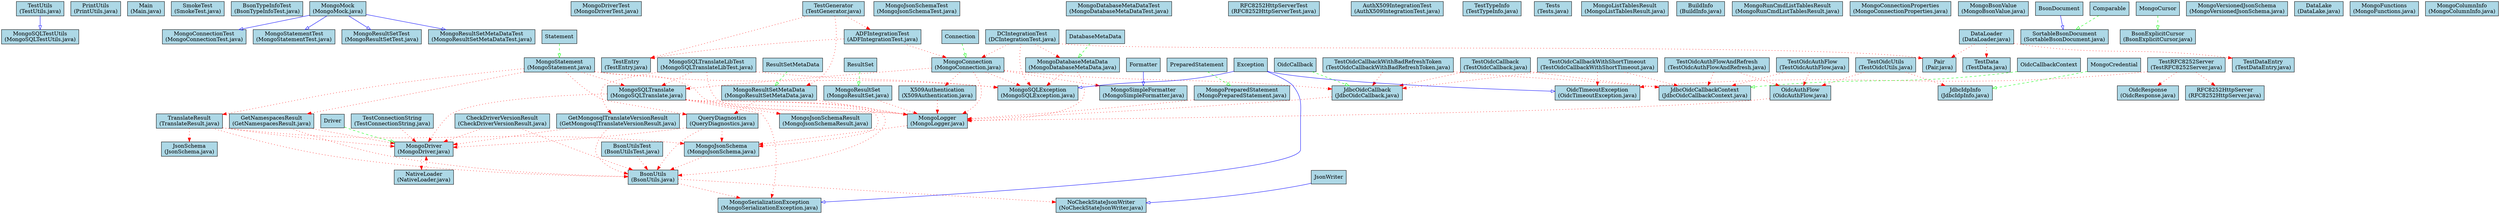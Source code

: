 digraph Architecture {
    rankdir=TB;
    node [shape=box, style=filled, fillcolor=lightblue];

    "TestUtils" [label="TestUtils\n(TestUtils.java)"];
    "MongoSQLTestUtils" [label="MongoSQLTestUtils\n(MongoSQLTestUtils.java)"];
    "PrintUtils" [label="PrintUtils\n(PrintUtils.java)"];
    "Main" [label="Main\n(Main.java)"];
    "SmokeTest" [label="SmokeTest\n(SmokeTest.java)"];
    "BsonTypeInfoTest" [label="BsonTypeInfoTest\n(BsonTypeInfoTest.java)"];
    "MongoMock" [label="MongoMock\n(MongoMock.java)"];
    "MongoDriverTest" [label="MongoDriverTest\n(MongoDriverTest.java)"];
    "MongoConnectionTest" [label="MongoConnectionTest\n(MongoConnectionTest.java)"];
    "TestConnectionString" [label="TestConnectionString\n(TestConnectionString.java)"];
    "MongoJsonSchemaTest" [label="MongoJsonSchemaTest\n(MongoJsonSchemaTest.java)"];
    "BsonUtilsTest" [label="BsonUtilsTest\n(BsonUtilsTest.java)"];
    "MongoDatabaseMetaDataTest" [label="MongoDatabaseMetaDataTest\n(MongoDatabaseMetaDataTest.java)"];
    "MongoSQLTranslateLibTest" [label="MongoSQLTranslateLibTest\n(MongoSQLTranslateLibTest.java)"];
    "MongoStatementTest" [label="MongoStatementTest\n(MongoStatementTest.java)"];
    "MongoResultSetTest" [label="MongoResultSetTest\n(MongoResultSetTest.java)"];
    "MongoResultSetMetaDataTest" [label="MongoResultSetMetaDataTest\n(MongoResultSetMetaDataTest.java)"];
    "RFC8252HttpServerTest" [label="RFC8252HttpServerTest\n(RFC8252HttpServerTest.java)"];
    "AuthX509IntegrationTest" [label="AuthX509IntegrationTest\n(AuthX509IntegrationTest.java)"];
    "DCIntegrationTest" [label="DCIntegrationTest\n(DCIntegrationTest.java)"];
    "ADFIntegrationTest" [label="ADFIntegrationTest\n(ADFIntegrationTest.java)"];
    "TestTypeInfo" [label="TestTypeInfo\n(TestTypeInfo.java)"];
    "TestGenerator" [label="TestGenerator\n(TestGenerator.java)"];
    "DataLoader" [label="DataLoader\n(DataLoader.java)"];
    "TestDataEntry" [label="TestDataEntry\n(TestDataEntry.java)"];
    "TestEntry" [label="TestEntry\n(TestEntry.java)"];
    "TestData" [label="TestData\n(TestData.java)"];
    "Tests" [label="Tests\n(Tests.java)"];
    "MongoListTablesResult" [label="MongoListTablesResult\n(MongoListTablesResult.java)"];
    "BuildInfo" [label="BuildInfo\n(BuildInfo.java)"];
    "MongoRunCmdListTablesResult" [label="MongoRunCmdListTablesResult\n(MongoRunCmdListTablesResult.java)"];
    "Pair" [label="Pair\n(Pair.java)"];
    "MongoConnectionProperties" [label="MongoConnectionProperties\n(MongoConnectionProperties.java)"];
    "MongoDatabaseMetaData" [label="MongoDatabaseMetaData\n(MongoDatabaseMetaData.java)"];
    "MongoResultSetMetaData" [label="MongoResultSetMetaData\n(MongoResultSetMetaData.java)"];
    "MongoBsonValue" [label="MongoBsonValue\n(MongoBsonValue.java)"];
    "MongoSerializationException" [label="MongoSerializationException\n(MongoSerializationException.java)"];
    "MongoResultSet" [label="MongoResultSet\n(MongoResultSet.java)"];
    "SortableBsonDocument" [label="SortableBsonDocument\n(SortableBsonDocument.java)"];
    "MongoDriver" [label="MongoDriver\n(MongoDriver.java)"];
    "BsonExplicitCursor" [label="BsonExplicitCursor\n(BsonExplicitCursor.java)"];
    "MongoPreparedStatement" [label="MongoPreparedStatement\n(MongoPreparedStatement.java)"];
    "MongoJsonSchemaResult" [label="MongoJsonSchemaResult\n(MongoJsonSchemaResult.java)"];
    "MongoVersionedJsonSchema" [label="MongoVersionedJsonSchema\n(MongoVersionedJsonSchema.java)"];
    "DataLake" [label="DataLake\n(DataLake.java)"];
    "MongoStatement" [label="MongoStatement\n(MongoStatement.java)"];
    "MongoFunctions" [label="MongoFunctions\n(MongoFunctions.java)"];
    "JsonSchema" [label="JsonSchema\n(JsonSchema.java)"];
    "NoCheckStateJsonWriter" [label="NoCheckStateJsonWriter\n(NoCheckStateJsonWriter.java)"];
    "MongoColumnInfo" [label="MongoColumnInfo\n(MongoColumnInfo.java)"];
    "MongoJsonSchema" [label="MongoJsonSchema\n(MongoJsonSchema.java)"];
    "MongoConnection" [label="MongoConnection\n(MongoConnection.java)"];
    "JdbcOidcCallbackContext" [label="JdbcOidcCallbackContext\n(JdbcOidcCallbackContext.java)"];
    "OidcTimeoutException" [label="OidcTimeoutException\n(OidcTimeoutException.java)"];
    "JdbcOidcCallback" [label="JdbcOidcCallback\n(JdbcOidcCallback.java)"];
    "RFC8252HttpServer" [label="RFC8252HttpServer\n(RFC8252HttpServer.java)"];
    "OidcAuthFlow" [label="OidcAuthFlow\n(OidcAuthFlow.java)"];
    "JdbcIdpInfo" [label="JdbcIdpInfo\n(JdbcIdpInfo.java)"];
    "OidcResponse" [label="OidcResponse\n(OidcResponse.java)"];
    "TestOidcUtils" [label="TestOidcUtils\n(TestOidcUtils.java)"];
    "TestOidcAuthFlowAndRefresh" [label="TestOidcAuthFlowAndRefresh\n(TestOidcAuthFlowAndRefresh.java)"];
    "TestRFC8252Server" [label="TestRFC8252Server\n(TestRFC8252Server.java)"];
    "TestOidcAuthFlow" [label="TestOidcAuthFlow\n(TestOidcAuthFlow.java)"];
    "TestOidcCallbackWithBadRefreshToken" [label="TestOidcCallbackWithBadRefreshToken\n(TestOidcCallbackWithBadRefreshToken.java)"];
    "TestOidcCallback" [label="TestOidcCallback\n(TestOidcCallback.java)"];
    "TestOidcCallbackWithShortTimeout" [label="TestOidcCallbackWithShortTimeout\n(TestOidcCallbackWithShortTimeout.java)"];
    "NativeLoader" [label="NativeLoader\n(NativeLoader.java)"];
    "BsonUtils" [label="BsonUtils\n(BsonUtils.java)"];
    "X509Authentication" [label="X509Authentication\n(X509Authentication.java)"];
    "MongoSQLException" [label="MongoSQLException\n(MongoSQLException.java)"];
    "GetNamespacesResult" [label="GetNamespacesResult\n(GetNamespacesResult.java)"];
    "TranslateResult" [label="TranslateResult\n(TranslateResult.java)"];
    "GetMongosqlTranslateVersionResult" [label="GetMongosqlTranslateVersionResult\n(GetMongosqlTranslateVersionResult.java)"];
    "MongoSQLTranslate" [label="MongoSQLTranslate\n(MongoSQLTranslate.java)"];
    "CheckDriverVersionResult" [label="CheckDriverVersionResult\n(CheckDriverVersionResult.java)"];
    "QueryDiagnostics" [label="QueryDiagnostics\n(QueryDiagnostics.java)"];
    "MongoLogger" [label="MongoLogger\n(MongoLogger.java)"];
    "MongoSimpleFormatter" [label="MongoSimpleFormatter\n(MongoSimpleFormatter.java)"];

    "TestUtils" -> "MongoSQLTestUtils" [arrowhead=empty, color=blue];
    "MongoMock" -> "MongoConnectionTest" [arrowhead=empty, color=blue];
    "TestConnectionString" -> "MongoDriver" [style=dotted, color=red];
    "BsonUtilsTest" -> "BsonUtils" [style=dotted, color=red];
    "MongoSQLTranslateLibTest" -> "MongoLogger" [style=dotted, color=red];
    "MongoSQLTranslateLibTest" -> "GetMongosqlTranslateVersionResult" [style=dotted, color=red];
    "MongoSQLTranslateLibTest" -> "MongoSQLException" [style=dotted, color=red];
    "MongoSQLTranslateLibTest" -> "MongoSQLTranslate" [style=dotted, color=red];
    "MongoMock" -> "MongoStatementTest" [arrowhead=empty, color=blue];
    "MongoMock" -> "MongoResultSetTest" [arrowhead=empty, color=blue];
    "MongoMock" -> "MongoResultSetMetaDataTest" [arrowhead=empty, color=blue];
    "DCIntegrationTest" -> "MongoConnection" [style=dotted, color=red];
    "DCIntegrationTest" -> "MongoDatabaseMetaData" [style=dotted, color=red];
    "DCIntegrationTest" -> "Pair" [style=dotted, color=red];
    "DCIntegrationTest" -> "MongoSQLException" [style=dotted, color=red];
    "ADFIntegrationTest" -> "MongoConnection" [style=dotted, color=red];
    "ADFIntegrationTest" -> "TestEntry" [style=dotted, color=red];
    "TestGenerator" -> "MongoResultSetMetaData" [style=dotted, color=red];
    "TestGenerator" -> "ADFIntegrationTest" [style=dotted, color=red];
    "TestGenerator" -> "TestEntry" [style=dotted, color=red];
    "DataLoader" -> "Pair" [style=dotted, color=red];
    "DataLoader" -> "TestData" [style=dotted, color=red];
    "DataLoader" -> "TestDataEntry" [style=dotted, color=red];
    "DatabaseMetaData" -> "MongoDatabaseMetaData" [arrowhead=empty, style=dashed, color=green];
    "MongoDatabaseMetaData" -> "MongoLogger" [style=dotted, color=red];
    "MongoDatabaseMetaData" -> "MongoSQLException" [style=dotted, color=red];
    "ResultSetMetaData" -> "MongoResultSetMetaData" [arrowhead=empty, style=dashed, color=green];
    "MongoResultSetMetaData" -> "MongoLogger" [style=dotted, color=red];
    "MongoResultSetMetaData" -> "QueryDiagnostics" [style=dotted, color=red];
    "Exception" -> "MongoSerializationException" [arrowhead=empty, color=blue];
    "ResultSet" -> "MongoResultSet" [arrowhead=empty, style=dashed, color=green];
    "MongoResultSet" -> "MongoLogger" [style=dotted, color=red];
    "BsonDocument" -> "SortableBsonDocument" [arrowhead=empty, color=blue];
    "Comparable" -> "SortableBsonDocument" [arrowhead=empty, style=dashed, color=green];
    "Driver" -> "MongoDriver" [arrowhead=empty, style=dashed, color=green];
    "MongoDriver" -> "NativeLoader" [style=dotted, color=red];
    "MongoCursor" -> "BsonExplicitCursor" [arrowhead=empty, style=dashed, color=green];
    "PreparedStatement" -> "MongoPreparedStatement" [arrowhead=empty, style=dashed, color=green];
    "MongoPreparedStatement" -> "MongoLogger" [style=dotted, color=red];
    "Statement" -> "MongoStatement" [arrowhead=empty, style=dashed, color=green];
    "MongoStatement" -> "MongoLogger" [style=dotted, color=red];
    "MongoStatement" -> "QueryDiagnostics" [style=dotted, color=red];
    "MongoStatement" -> "GetNamespacesResult" [style=dotted, color=red];
    "MongoStatement" -> "MongoSQLException" [style=dotted, color=red];
    "MongoStatement" -> "MongoSQLTranslate" [style=dotted, color=red];
    "MongoStatement" -> "TranslateResult" [style=dotted, color=red];
    "JsonWriter" -> "NoCheckStateJsonWriter" [arrowhead=empty, color=blue];
    "MongoJsonSchema" -> "BsonUtils" [style=dotted, color=red];
    "Connection" -> "MongoConnection" [arrowhead=empty, style=dashed, color=green];
    "MongoConnection" -> "MongoLogger" [style=dotted, color=red];
    "MongoConnection" -> "MongoSimpleFormatter" [style=dotted, color=red];
    "MongoConnection" -> "MongoSQLException" [style=dotted, color=red];
    "MongoConnection" -> "MongoSQLTranslate" [style=dotted, color=red];
    "MongoConnection" -> "JdbcOidcCallback" [style=dotted, color=red];
    "MongoConnection" -> "X509Authentication" [style=dotted, color=red];
    "OidcCallbackContext" -> "JdbcOidcCallbackContext" [arrowhead=empty, style=dashed, color=green];
    "Exception" -> "OidcTimeoutException" [arrowhead=empty, color=blue];
    "OidcCallback" -> "JdbcOidcCallback" [arrowhead=empty, style=dashed, color=green];
    "JdbcOidcCallback" -> "MongoLogger" [style=dotted, color=red];
    "OidcAuthFlow" -> "MongoLogger" [style=dotted, color=red];
    "MongoCredential" -> "JdbcIdpInfo" [arrowhead=empty, style=dashed, color=green];
    "TestOidcUtils" -> "JdbcIdpInfo" [style=dotted, color=red];
    "TestOidcUtils" -> "OidcAuthFlow" [style=dotted, color=red];
    "TestOidcAuthFlowAndRefresh" -> "JdbcOidcCallbackContext" [style=dotted, color=red];
    "TestOidcAuthFlowAndRefresh" -> "OidcAuthFlow" [style=dotted, color=red];
    "TestRFC8252Server" -> "OidcResponse" [style=dotted, color=red];
    "TestRFC8252Server" -> "OidcTimeoutException" [style=dotted, color=red];
    "TestRFC8252Server" -> "RFC8252HttpServer" [style=dotted, color=red];
    "TestOidcAuthFlow" -> "JdbcOidcCallbackContext" [style=dotted, color=red];
    "TestOidcAuthFlow" -> "OidcAuthFlow" [style=dotted, color=red];
    "TestOidcCallbackWithBadRefreshToken" -> "JdbcOidcCallback" [style=dotted, color=red];
    "TestOidcCallbackWithBadRefreshToken" -> "JdbcOidcCallbackContext" [style=dotted, color=red];
    "TestOidcCallback" -> "JdbcOidcCallback" [style=dotted, color=red];
    "TestOidcCallback" -> "JdbcOidcCallbackContext" [style=dotted, color=red];
    "TestOidcCallbackWithShortTimeout" -> "JdbcOidcCallback" [style=dotted, color=red];
    "TestOidcCallbackWithShortTimeout" -> "JdbcOidcCallbackContext" [style=dotted, color=red];
    "TestOidcCallbackWithShortTimeout" -> "OidcTimeoutException" [style=dotted, color=red];
    "NativeLoader" -> "MongoDriver" [style=dotted, color=red];
    "BsonUtils" -> "MongoSerializationException" [style=dotted, color=red];
    "BsonUtils" -> "NoCheckStateJsonWriter" [style=dotted, color=red];
    "X509Authentication" -> "MongoLogger" [style=dotted, color=red];
    "Exception" -> "MongoSQLException" [arrowhead=empty, color=blue];
    "GetNamespacesResult" -> "MongoDriver" [style=dotted, color=red];
    "GetNamespacesResult" -> "BsonUtils" [style=dotted, color=red];
    "TranslateResult" -> "JsonSchema" [style=dotted, color=red];
    "TranslateResult" -> "MongoDriver" [style=dotted, color=red];
    "TranslateResult" -> "MongoJsonSchema" [style=dotted, color=red];
    "TranslateResult" -> "BsonUtils" [style=dotted, color=red];
    "GetMongosqlTranslateVersionResult" -> "MongoDriver" [style=dotted, color=red];
    "GetMongosqlTranslateVersionResult" -> "BsonUtils" [style=dotted, color=red];
    "MongoSQLTranslate" -> "MongoDriver" [style=dotted, color=red];
    "MongoSQLTranslate" -> "MongoJsonSchema" [style=dotted, color=red];
    "MongoSQLTranslate" -> "MongoJsonSchemaResult" [style=dotted, color=red];
    "MongoSQLTranslate" -> "MongoSerializationException" [style=dotted, color=red];
    "MongoSQLTranslate" -> "MongoLogger" [style=dotted, color=red];
    "MongoSQLTranslate" -> "BsonUtils" [style=dotted, color=red];
    "CheckDriverVersionResult" -> "MongoDriver" [style=dotted, color=red];
    "CheckDriverVersionResult" -> "BsonUtils" [style=dotted, color=red];
    "QueryDiagnostics" -> "MongoDriver" [style=dotted, color=red];
    "QueryDiagnostics" -> "MongoJsonSchema" [style=dotted, color=red];
    "QueryDiagnostics" -> "BsonUtils" [style=dotted, color=red];
    "MongoLogger" -> "MongoJsonSchema" [style=dotted, color=red];
    "Formatter" -> "MongoSimpleFormatter" [arrowhead=empty, color=blue];
}